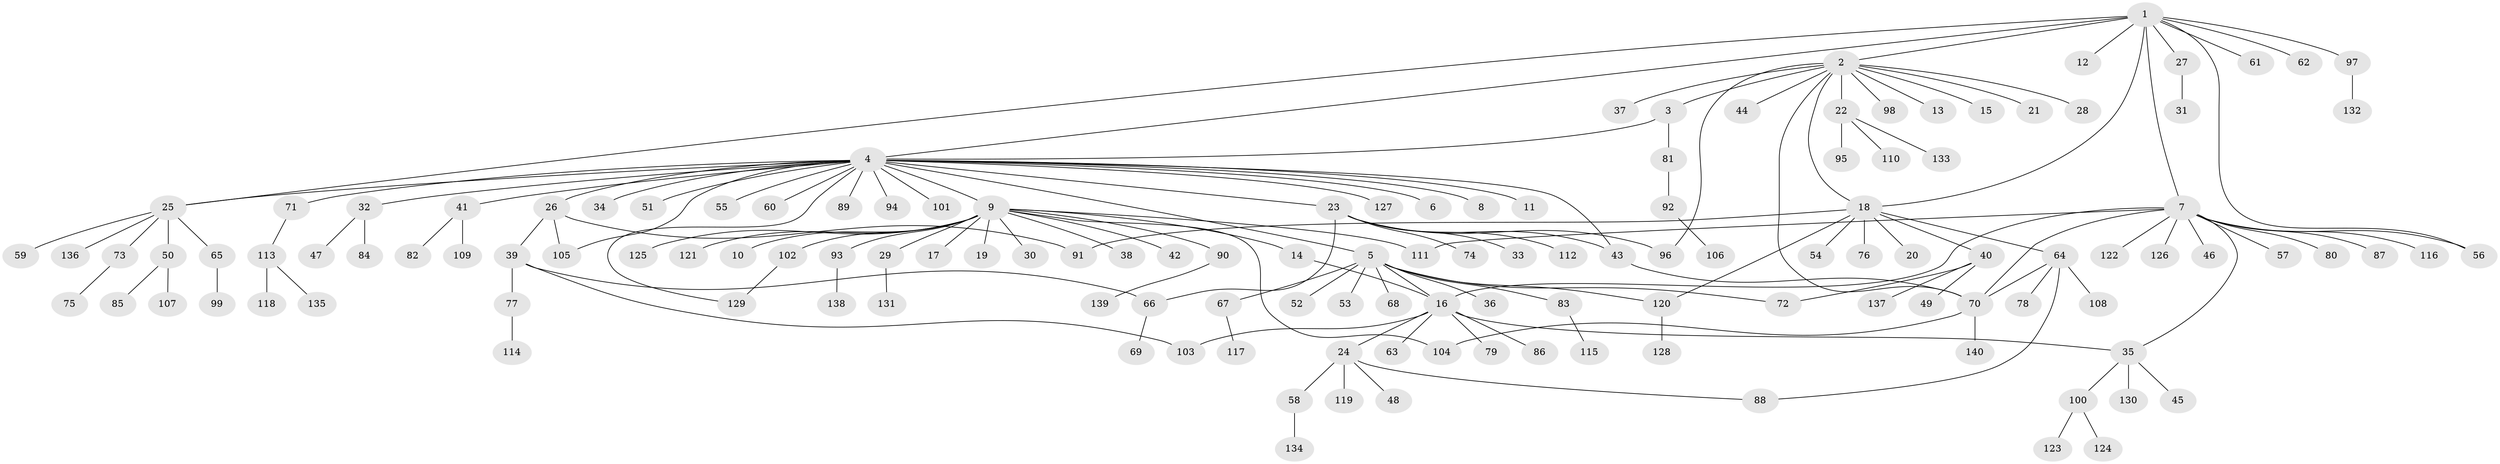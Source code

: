 // Generated by graph-tools (version 1.1) at 2025/35/03/09/25 02:35:16]
// undirected, 140 vertices, 161 edges
graph export_dot {
graph [start="1"]
  node [color=gray90,style=filled];
  1;
  2;
  3;
  4;
  5;
  6;
  7;
  8;
  9;
  10;
  11;
  12;
  13;
  14;
  15;
  16;
  17;
  18;
  19;
  20;
  21;
  22;
  23;
  24;
  25;
  26;
  27;
  28;
  29;
  30;
  31;
  32;
  33;
  34;
  35;
  36;
  37;
  38;
  39;
  40;
  41;
  42;
  43;
  44;
  45;
  46;
  47;
  48;
  49;
  50;
  51;
  52;
  53;
  54;
  55;
  56;
  57;
  58;
  59;
  60;
  61;
  62;
  63;
  64;
  65;
  66;
  67;
  68;
  69;
  70;
  71;
  72;
  73;
  74;
  75;
  76;
  77;
  78;
  79;
  80;
  81;
  82;
  83;
  84;
  85;
  86;
  87;
  88;
  89;
  90;
  91;
  92;
  93;
  94;
  95;
  96;
  97;
  98;
  99;
  100;
  101;
  102;
  103;
  104;
  105;
  106;
  107;
  108;
  109;
  110;
  111;
  112;
  113;
  114;
  115;
  116;
  117;
  118;
  119;
  120;
  121;
  122;
  123;
  124;
  125;
  126;
  127;
  128;
  129;
  130;
  131;
  132;
  133;
  134;
  135;
  136;
  137;
  138;
  139;
  140;
  1 -- 2;
  1 -- 4;
  1 -- 7;
  1 -- 12;
  1 -- 18;
  1 -- 25;
  1 -- 27;
  1 -- 56;
  1 -- 61;
  1 -- 62;
  1 -- 97;
  2 -- 3;
  2 -- 13;
  2 -- 15;
  2 -- 18;
  2 -- 21;
  2 -- 22;
  2 -- 28;
  2 -- 37;
  2 -- 44;
  2 -- 70;
  2 -- 96;
  2 -- 98;
  3 -- 4;
  3 -- 81;
  4 -- 5;
  4 -- 6;
  4 -- 8;
  4 -- 9;
  4 -- 11;
  4 -- 23;
  4 -- 25;
  4 -- 26;
  4 -- 32;
  4 -- 34;
  4 -- 41;
  4 -- 43;
  4 -- 51;
  4 -- 55;
  4 -- 60;
  4 -- 71;
  4 -- 89;
  4 -- 94;
  4 -- 101;
  4 -- 105;
  4 -- 127;
  4 -- 129;
  5 -- 16;
  5 -- 36;
  5 -- 52;
  5 -- 53;
  5 -- 67;
  5 -- 68;
  5 -- 72;
  5 -- 83;
  5 -- 120;
  7 -- 16;
  7 -- 35;
  7 -- 46;
  7 -- 56;
  7 -- 57;
  7 -- 70;
  7 -- 80;
  7 -- 87;
  7 -- 111;
  7 -- 116;
  7 -- 122;
  7 -- 126;
  9 -- 10;
  9 -- 14;
  9 -- 17;
  9 -- 19;
  9 -- 29;
  9 -- 30;
  9 -- 38;
  9 -- 42;
  9 -- 90;
  9 -- 93;
  9 -- 102;
  9 -- 104;
  9 -- 111;
  9 -- 121;
  9 -- 125;
  14 -- 16;
  16 -- 24;
  16 -- 35;
  16 -- 63;
  16 -- 79;
  16 -- 86;
  16 -- 103;
  18 -- 20;
  18 -- 40;
  18 -- 54;
  18 -- 64;
  18 -- 76;
  18 -- 91;
  18 -- 120;
  22 -- 95;
  22 -- 110;
  22 -- 133;
  23 -- 33;
  23 -- 43;
  23 -- 66;
  23 -- 74;
  23 -- 96;
  23 -- 112;
  24 -- 48;
  24 -- 58;
  24 -- 88;
  24 -- 119;
  25 -- 50;
  25 -- 59;
  25 -- 65;
  25 -- 73;
  25 -- 136;
  26 -- 39;
  26 -- 91;
  26 -- 105;
  27 -- 31;
  29 -- 131;
  32 -- 47;
  32 -- 84;
  35 -- 45;
  35 -- 100;
  35 -- 130;
  39 -- 66;
  39 -- 77;
  39 -- 103;
  40 -- 49;
  40 -- 72;
  40 -- 137;
  41 -- 82;
  41 -- 109;
  43 -- 70;
  50 -- 85;
  50 -- 107;
  58 -- 134;
  64 -- 70;
  64 -- 78;
  64 -- 88;
  64 -- 108;
  65 -- 99;
  66 -- 69;
  67 -- 117;
  70 -- 104;
  70 -- 140;
  71 -- 113;
  73 -- 75;
  77 -- 114;
  81 -- 92;
  83 -- 115;
  90 -- 139;
  92 -- 106;
  93 -- 138;
  97 -- 132;
  100 -- 123;
  100 -- 124;
  102 -- 129;
  113 -- 118;
  113 -- 135;
  120 -- 128;
}
